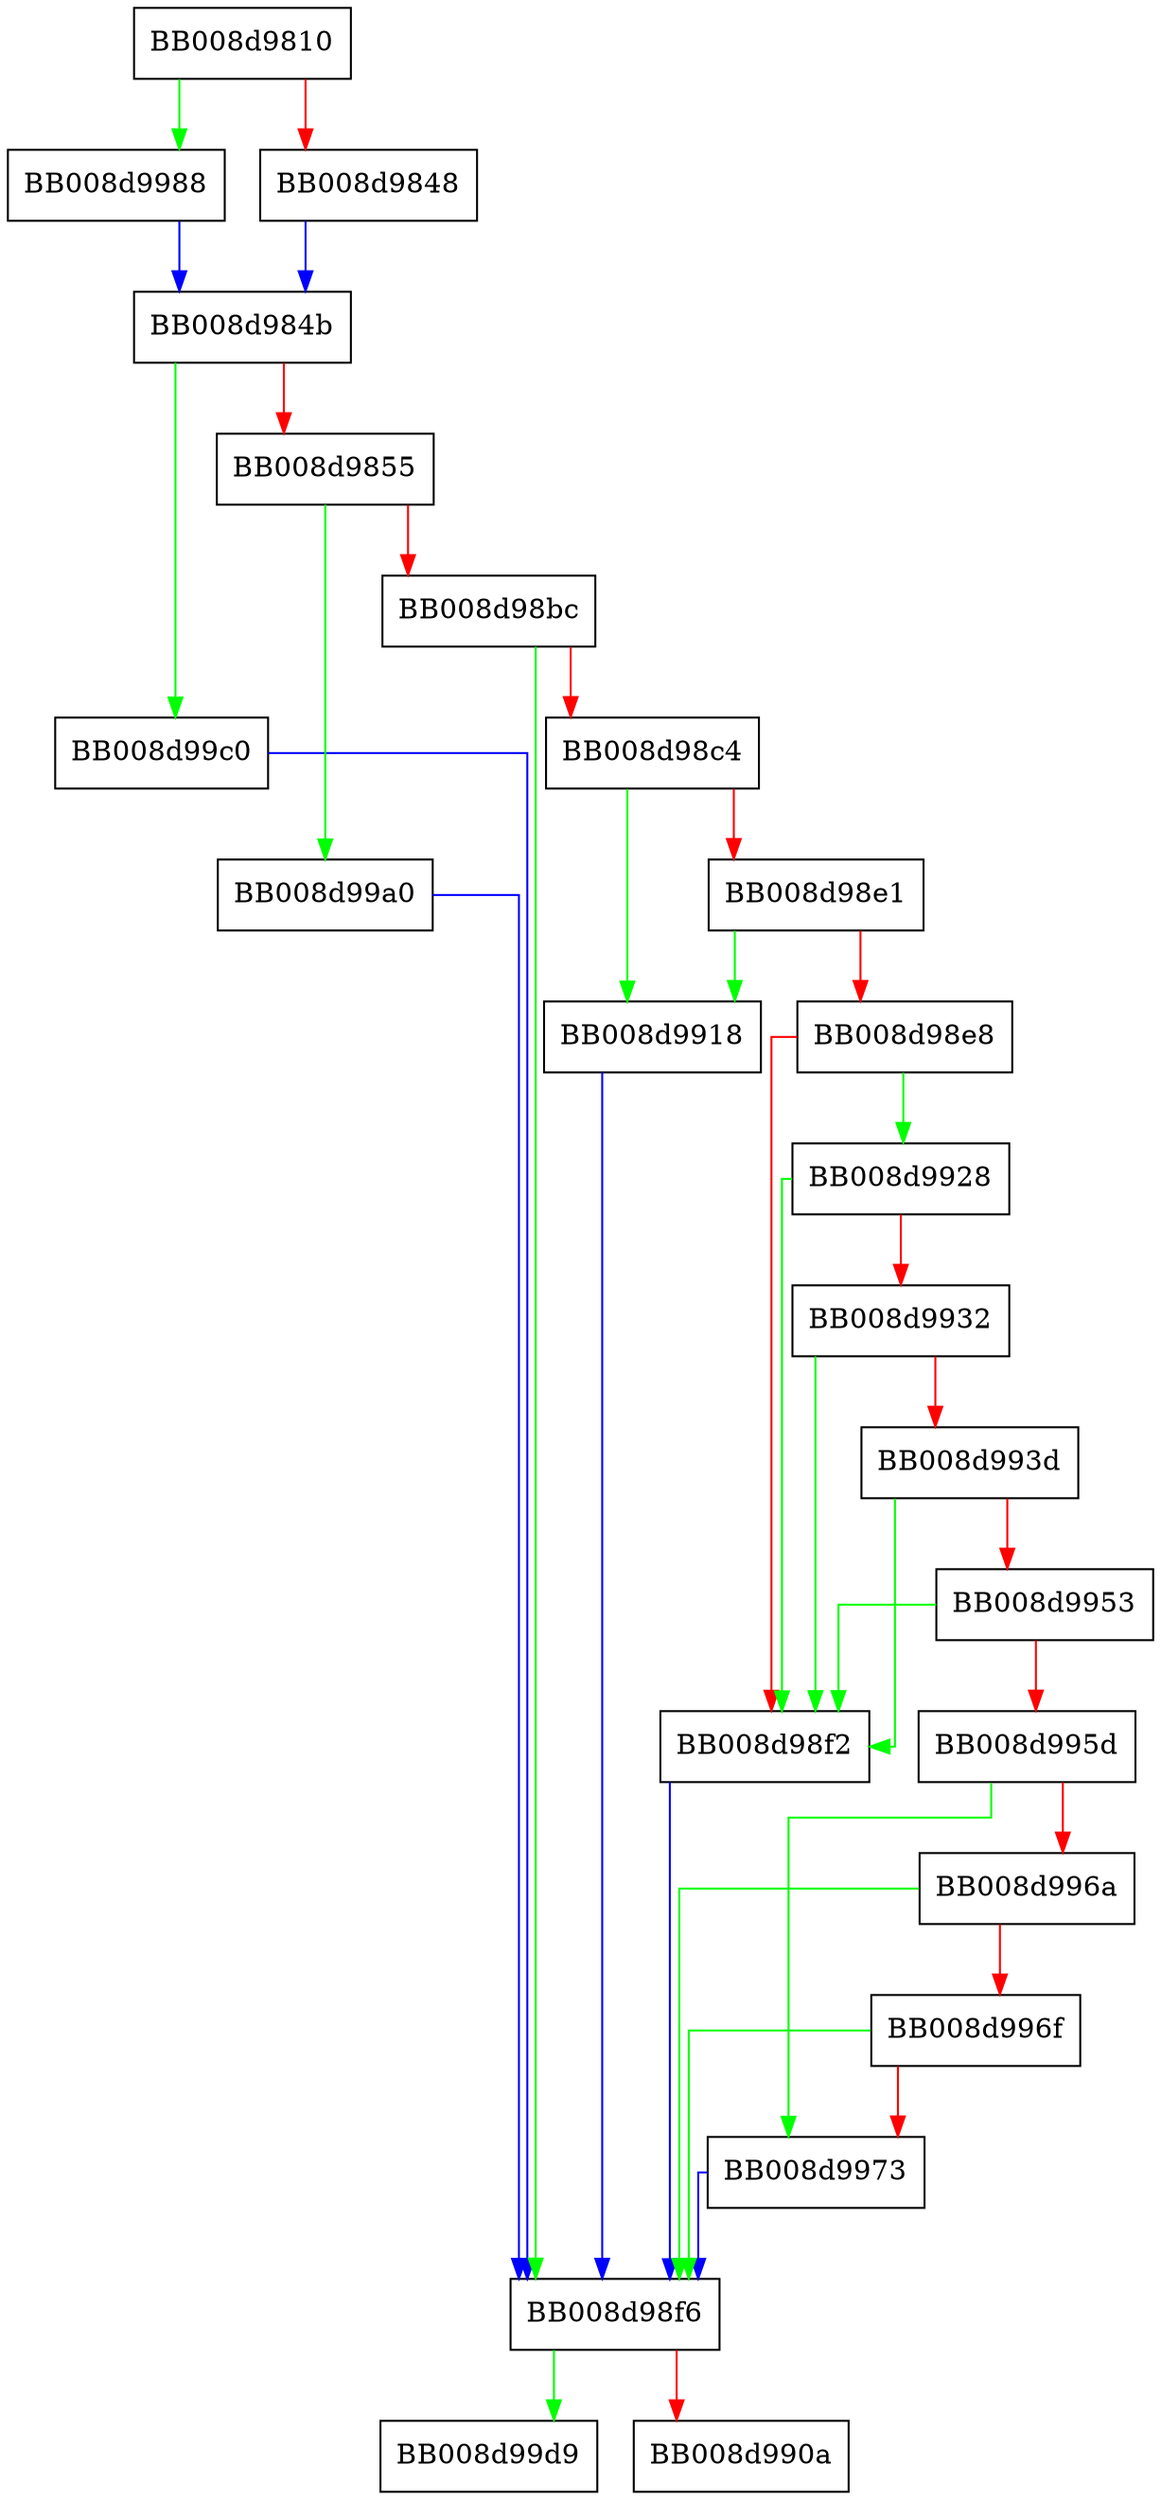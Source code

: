 digraph tcsetattr {
  node [shape="box"];
  graph [splines=ortho];
  BB008d9810 -> BB008d9988 [color="green"];
  BB008d9810 -> BB008d9848 [color="red"];
  BB008d9848 -> BB008d984b [color="blue"];
  BB008d984b -> BB008d99c0 [color="green"];
  BB008d984b -> BB008d9855 [color="red"];
  BB008d9855 -> BB008d99a0 [color="green"];
  BB008d9855 -> BB008d98bc [color="red"];
  BB008d98bc -> BB008d98f6 [color="green"];
  BB008d98bc -> BB008d98c4 [color="red"];
  BB008d98c4 -> BB008d9918 [color="green"];
  BB008d98c4 -> BB008d98e1 [color="red"];
  BB008d98e1 -> BB008d9918 [color="green"];
  BB008d98e1 -> BB008d98e8 [color="red"];
  BB008d98e8 -> BB008d9928 [color="green"];
  BB008d98e8 -> BB008d98f2 [color="red"];
  BB008d98f2 -> BB008d98f6 [color="blue"];
  BB008d98f6 -> BB008d99d9 [color="green"];
  BB008d98f6 -> BB008d990a [color="red"];
  BB008d9918 -> BB008d98f6 [color="blue"];
  BB008d9928 -> BB008d98f2 [color="green"];
  BB008d9928 -> BB008d9932 [color="red"];
  BB008d9932 -> BB008d98f2 [color="green"];
  BB008d9932 -> BB008d993d [color="red"];
  BB008d993d -> BB008d98f2 [color="green"];
  BB008d993d -> BB008d9953 [color="red"];
  BB008d9953 -> BB008d98f2 [color="green"];
  BB008d9953 -> BB008d995d [color="red"];
  BB008d995d -> BB008d9973 [color="green"];
  BB008d995d -> BB008d996a [color="red"];
  BB008d996a -> BB008d98f6 [color="green"];
  BB008d996a -> BB008d996f [color="red"];
  BB008d996f -> BB008d98f6 [color="green"];
  BB008d996f -> BB008d9973 [color="red"];
  BB008d9973 -> BB008d98f6 [color="blue"];
  BB008d9988 -> BB008d984b [color="blue"];
  BB008d99a0 -> BB008d98f6 [color="blue"];
  BB008d99c0 -> BB008d98f6 [color="blue"];
}